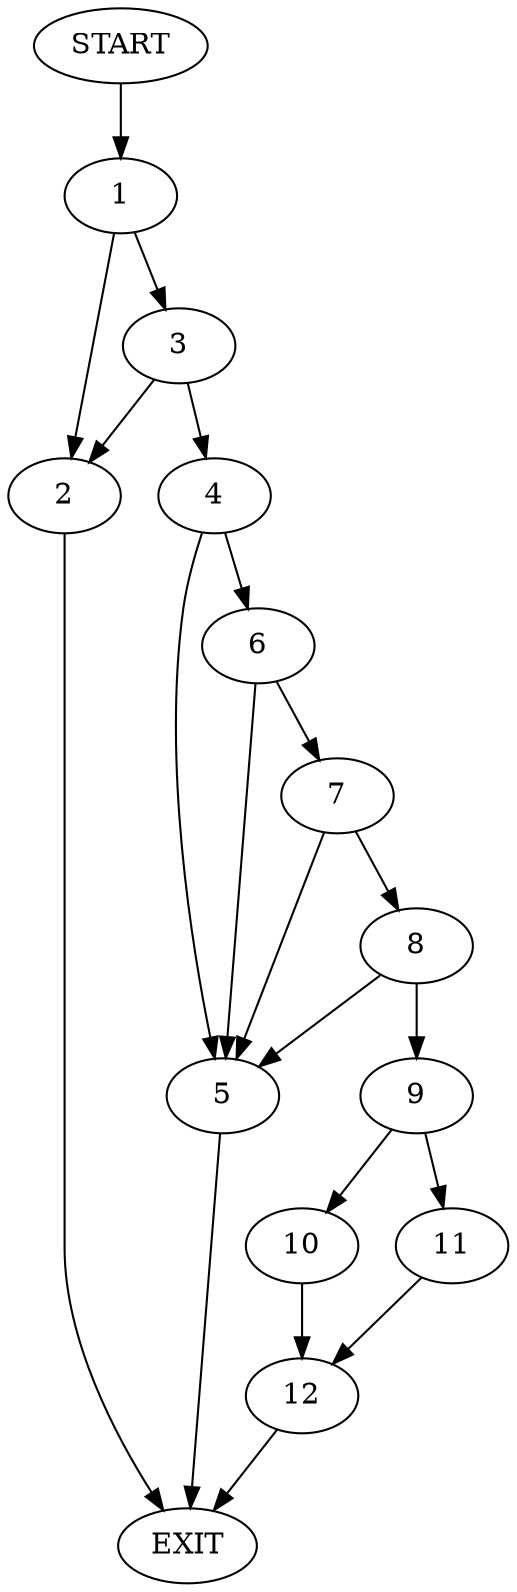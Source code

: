 digraph {
0 [label="START"]
13 [label="EXIT"]
0 -> 1
1 -> 2
1 -> 3
2 -> 13
3 -> 4
3 -> 2
4 -> 5
4 -> 6
5 -> 13
6 -> 5
6 -> 7
7 -> 5
7 -> 8
8 -> 5
8 -> 9
9 -> 10
9 -> 11
11 -> 12
10 -> 12
12 -> 13
}
